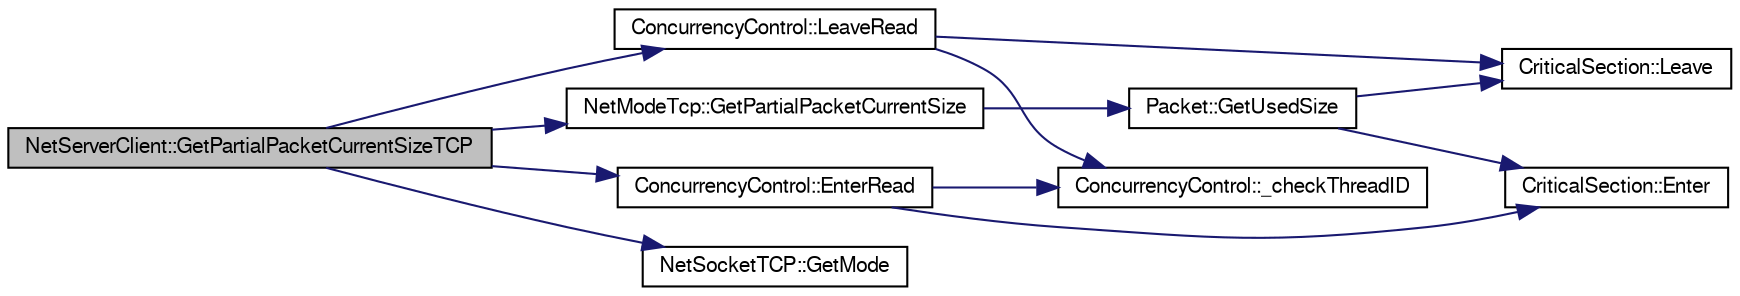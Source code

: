 digraph G
{
  edge [fontname="FreeSans",fontsize="10",labelfontname="FreeSans",labelfontsize="10"];
  node [fontname="FreeSans",fontsize="10",shape=record];
  rankdir=LR;
  Node1 [label="NetServerClient::GetPartialPacketCurrentSizeTCP",height=0.2,width=0.4,color="black", fillcolor="grey75", style="filled" fontcolor="black"];
  Node1 -> Node2 [color="midnightblue",fontsize="10",style="solid"];
  Node2 [label="ConcurrencyControl::EnterRead",height=0.2,width=0.4,color="black", fillcolor="white", style="filled",URL="$class_concurrency_control.html#abe8b564fe7bc17347992097100ea9221"];
  Node2 -> Node3 [color="midnightblue",fontsize="10",style="solid"];
  Node3 [label="ConcurrencyControl::_checkThreadID",height=0.2,width=0.4,color="black", fillcolor="white", style="filled",URL="$class_concurrency_control.html#ac604c1d64a32144473304d098763e383"];
  Node2 -> Node4 [color="midnightblue",fontsize="10",style="solid"];
  Node4 [label="CriticalSection::Enter",height=0.2,width=0.4,color="black", fillcolor="white", style="filled",URL="$class_critical_section.html#a509be5342b2f07ae06e1af5d9e08b871"];
  Node1 -> Node5 [color="midnightblue",fontsize="10",style="solid"];
  Node5 [label="NetSocketTCP::GetMode",height=0.2,width=0.4,color="black", fillcolor="white", style="filled",URL="$class_net_socket_t_c_p.html#ad528efe4a16f0a110f488820d7abbc89"];
  Node1 -> Node6 [color="midnightblue",fontsize="10",style="solid"];
  Node6 [label="NetModeTcp::GetPartialPacketCurrentSize",height=0.2,width=0.4,color="black", fillcolor="white", style="filled",URL="$class_net_mode_tcp.html#a67100f9412a69ea4059e77c04edd2251"];
  Node6 -> Node7 [color="midnightblue",fontsize="10",style="solid"];
  Node7 [label="Packet::GetUsedSize",height=0.2,width=0.4,color="black", fillcolor="white", style="filled",URL="$class_packet.html#a443cddd3bfce9890d8ba59ffa42dbe1b"];
  Node7 -> Node4 [color="midnightblue",fontsize="10",style="solid"];
  Node7 -> Node8 [color="midnightblue",fontsize="10",style="solid"];
  Node8 [label="CriticalSection::Leave",height=0.2,width=0.4,color="black", fillcolor="white", style="filled",URL="$class_critical_section.html#a6fa0931385f066492f31fc98e3fca657"];
  Node1 -> Node9 [color="midnightblue",fontsize="10",style="solid"];
  Node9 [label="ConcurrencyControl::LeaveRead",height=0.2,width=0.4,color="black", fillcolor="white", style="filled",URL="$class_concurrency_control.html#ab4c521c9021970df157fd9d8dd6b3964"];
  Node9 -> Node3 [color="midnightblue",fontsize="10",style="solid"];
  Node9 -> Node8 [color="midnightblue",fontsize="10",style="solid"];
}
